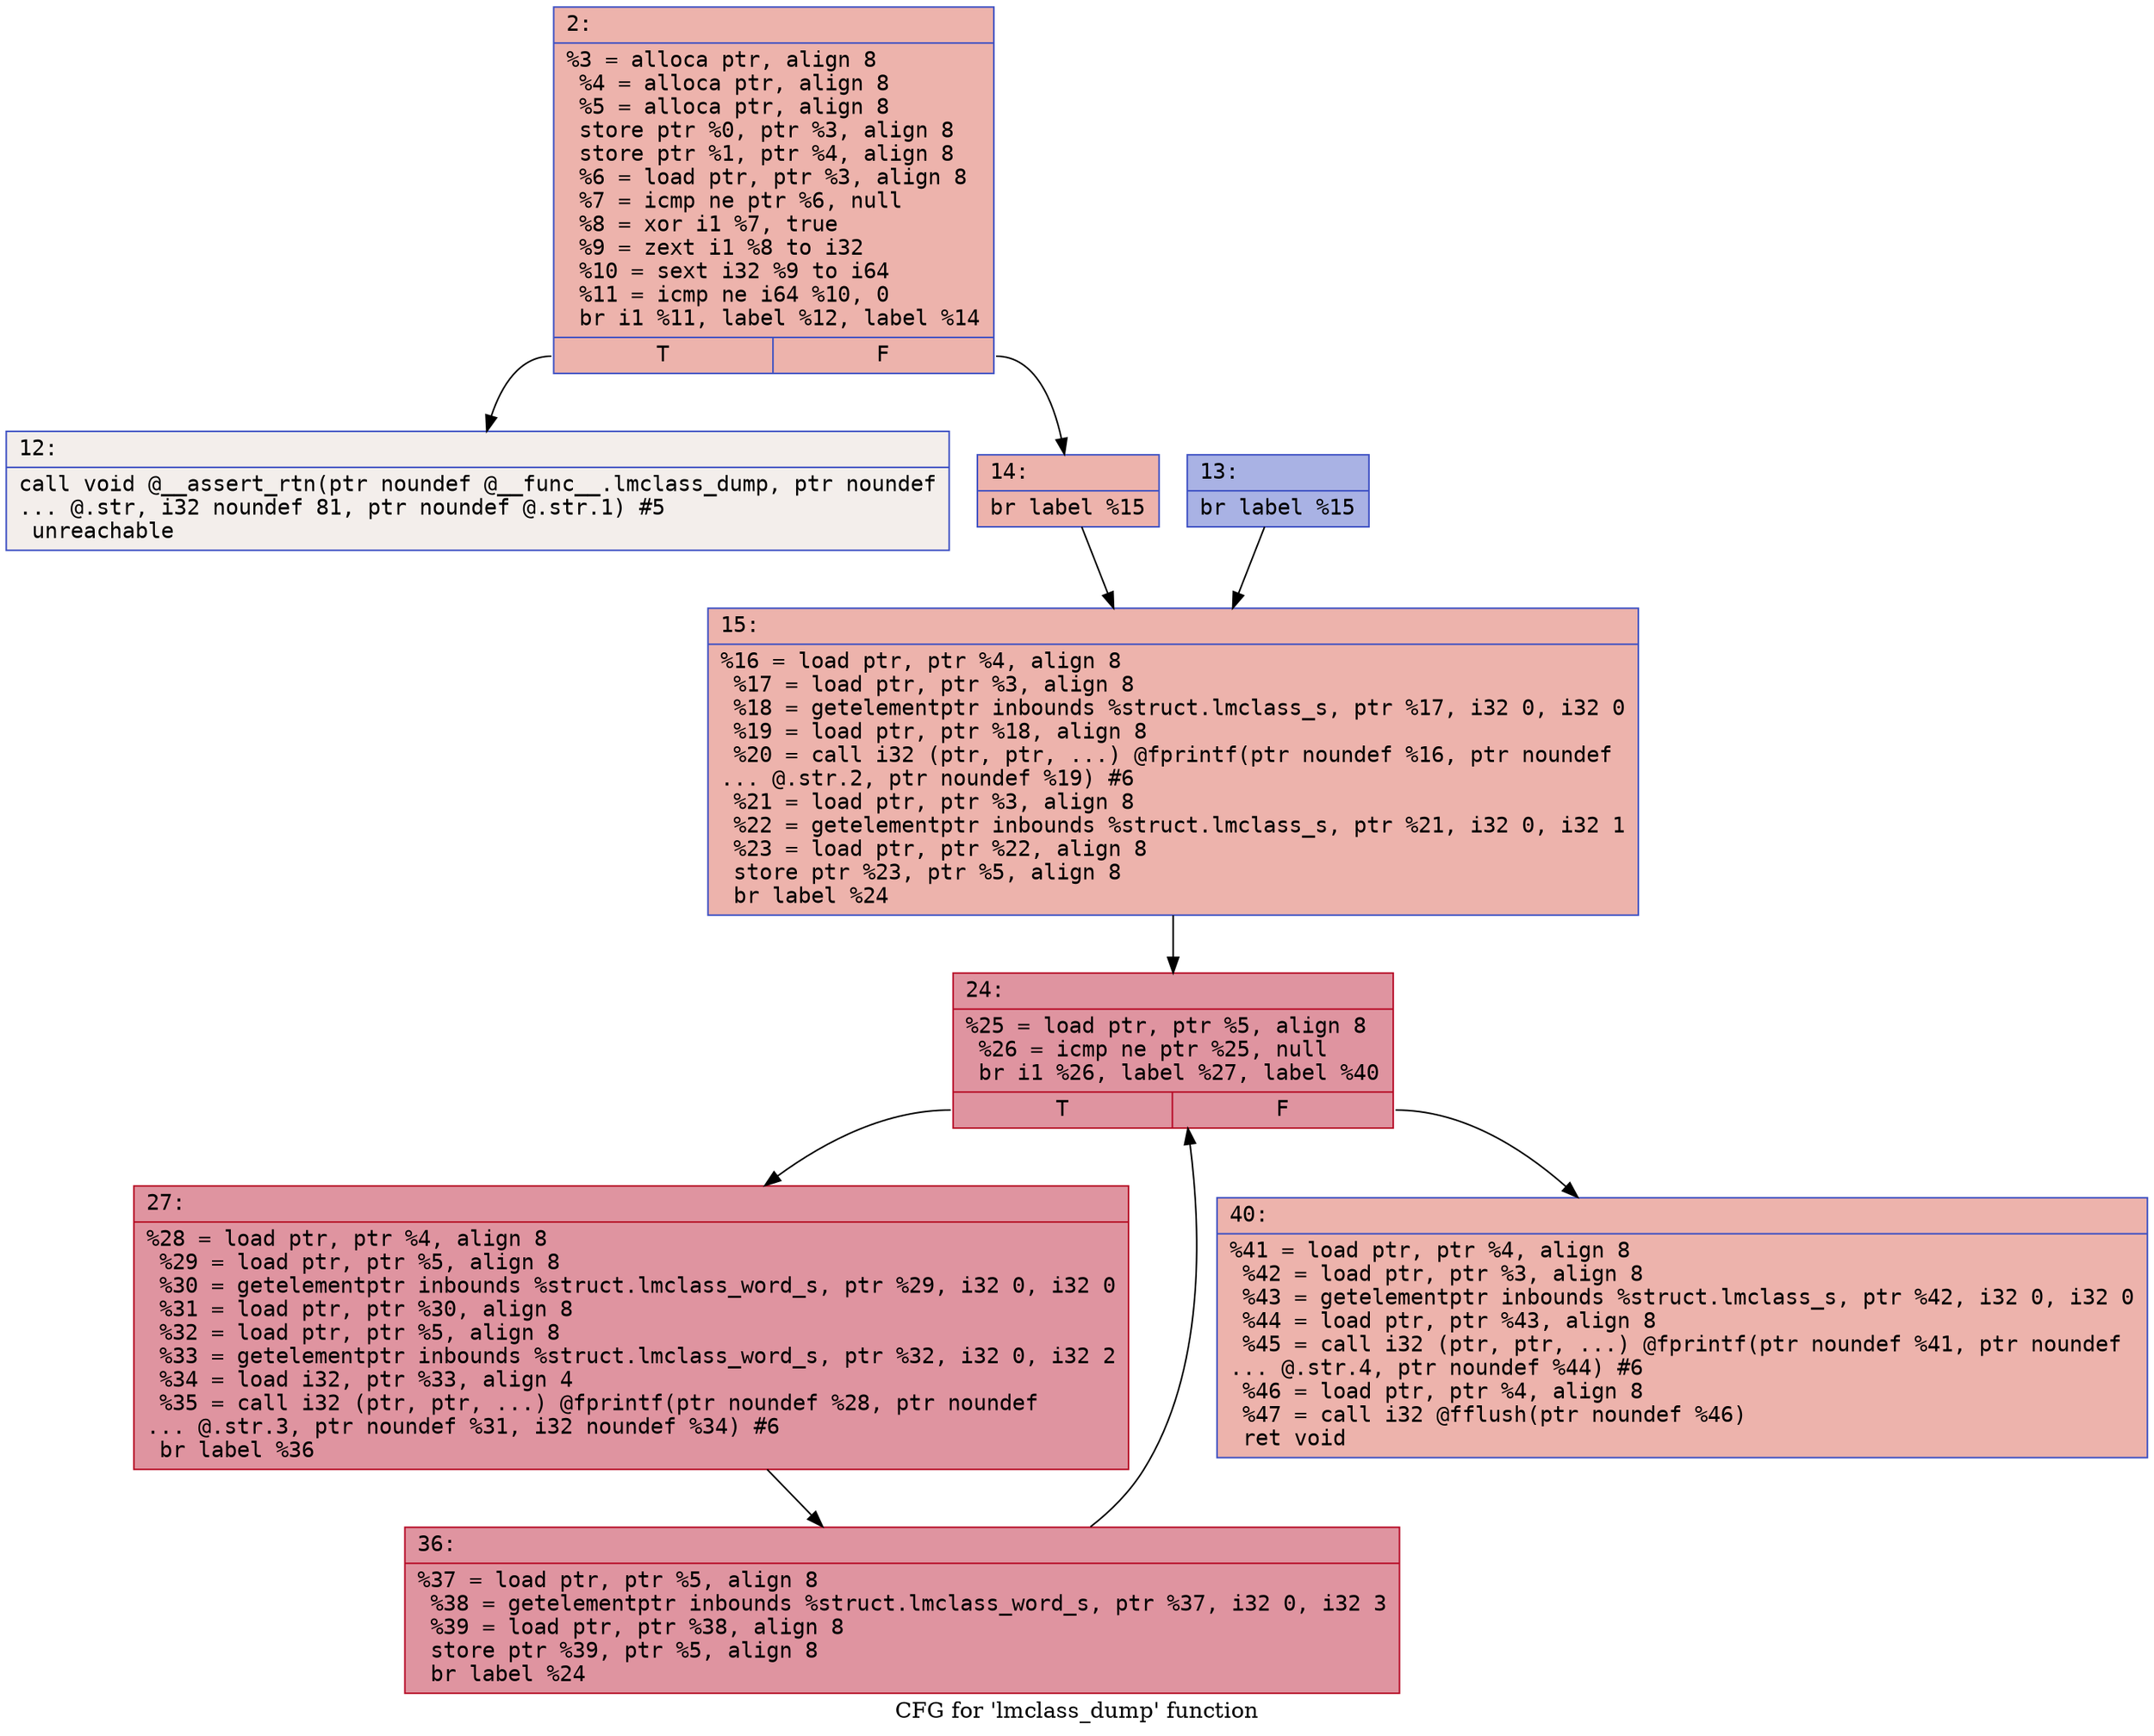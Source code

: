 digraph "CFG for 'lmclass_dump' function" {
	label="CFG for 'lmclass_dump' function";

	Node0x600000f7e260 [shape=record,color="#3d50c3ff", style=filled, fillcolor="#d6524470" fontname="Courier",label="{2:\l|  %3 = alloca ptr, align 8\l  %4 = alloca ptr, align 8\l  %5 = alloca ptr, align 8\l  store ptr %0, ptr %3, align 8\l  store ptr %1, ptr %4, align 8\l  %6 = load ptr, ptr %3, align 8\l  %7 = icmp ne ptr %6, null\l  %8 = xor i1 %7, true\l  %9 = zext i1 %8 to i32\l  %10 = sext i32 %9 to i64\l  %11 = icmp ne i64 %10, 0\l  br i1 %11, label %12, label %14\l|{<s0>T|<s1>F}}"];
	Node0x600000f7e260:s0 -> Node0x600000f7e2b0[tooltip="2 -> 12\nProbability 0.00%" ];
	Node0x600000f7e260:s1 -> Node0x600000f7e350[tooltip="2 -> 14\nProbability 100.00%" ];
	Node0x600000f7e2b0 [shape=record,color="#3d50c3ff", style=filled, fillcolor="#e5d8d170" fontname="Courier",label="{12:\l|  call void @__assert_rtn(ptr noundef @__func__.lmclass_dump, ptr noundef\l... @.str, i32 noundef 81, ptr noundef @.str.1) #5\l  unreachable\l}"];
	Node0x600000f7e300 [shape=record,color="#3d50c3ff", style=filled, fillcolor="#3d50c370" fontname="Courier",label="{13:\l|  br label %15\l}"];
	Node0x600000f7e300 -> Node0x600000f7e3a0[tooltip="13 -> 15\nProbability 100.00%" ];
	Node0x600000f7e350 [shape=record,color="#3d50c3ff", style=filled, fillcolor="#d6524470" fontname="Courier",label="{14:\l|  br label %15\l}"];
	Node0x600000f7e350 -> Node0x600000f7e3a0[tooltip="14 -> 15\nProbability 100.00%" ];
	Node0x600000f7e3a0 [shape=record,color="#3d50c3ff", style=filled, fillcolor="#d6524470" fontname="Courier",label="{15:\l|  %16 = load ptr, ptr %4, align 8\l  %17 = load ptr, ptr %3, align 8\l  %18 = getelementptr inbounds %struct.lmclass_s, ptr %17, i32 0, i32 0\l  %19 = load ptr, ptr %18, align 8\l  %20 = call i32 (ptr, ptr, ...) @fprintf(ptr noundef %16, ptr noundef\l... @.str.2, ptr noundef %19) #6\l  %21 = load ptr, ptr %3, align 8\l  %22 = getelementptr inbounds %struct.lmclass_s, ptr %21, i32 0, i32 1\l  %23 = load ptr, ptr %22, align 8\l  store ptr %23, ptr %5, align 8\l  br label %24\l}"];
	Node0x600000f7e3a0 -> Node0x600000f7e3f0[tooltip="15 -> 24\nProbability 100.00%" ];
	Node0x600000f7e3f0 [shape=record,color="#b70d28ff", style=filled, fillcolor="#b70d2870" fontname="Courier",label="{24:\l|  %25 = load ptr, ptr %5, align 8\l  %26 = icmp ne ptr %25, null\l  br i1 %26, label %27, label %40\l|{<s0>T|<s1>F}}"];
	Node0x600000f7e3f0:s0 -> Node0x600000f7e440[tooltip="24 -> 27\nProbability 96.88%" ];
	Node0x600000f7e3f0:s1 -> Node0x600000f7e4e0[tooltip="24 -> 40\nProbability 3.12%" ];
	Node0x600000f7e440 [shape=record,color="#b70d28ff", style=filled, fillcolor="#b70d2870" fontname="Courier",label="{27:\l|  %28 = load ptr, ptr %4, align 8\l  %29 = load ptr, ptr %5, align 8\l  %30 = getelementptr inbounds %struct.lmclass_word_s, ptr %29, i32 0, i32 0\l  %31 = load ptr, ptr %30, align 8\l  %32 = load ptr, ptr %5, align 8\l  %33 = getelementptr inbounds %struct.lmclass_word_s, ptr %32, i32 0, i32 2\l  %34 = load i32, ptr %33, align 4\l  %35 = call i32 (ptr, ptr, ...) @fprintf(ptr noundef %28, ptr noundef\l... @.str.3, ptr noundef %31, i32 noundef %34) #6\l  br label %36\l}"];
	Node0x600000f7e440 -> Node0x600000f7e490[tooltip="27 -> 36\nProbability 100.00%" ];
	Node0x600000f7e490 [shape=record,color="#b70d28ff", style=filled, fillcolor="#b70d2870" fontname="Courier",label="{36:\l|  %37 = load ptr, ptr %5, align 8\l  %38 = getelementptr inbounds %struct.lmclass_word_s, ptr %37, i32 0, i32 3\l  %39 = load ptr, ptr %38, align 8\l  store ptr %39, ptr %5, align 8\l  br label %24\l}"];
	Node0x600000f7e490 -> Node0x600000f7e3f0[tooltip="36 -> 24\nProbability 100.00%" ];
	Node0x600000f7e4e0 [shape=record,color="#3d50c3ff", style=filled, fillcolor="#d6524470" fontname="Courier",label="{40:\l|  %41 = load ptr, ptr %4, align 8\l  %42 = load ptr, ptr %3, align 8\l  %43 = getelementptr inbounds %struct.lmclass_s, ptr %42, i32 0, i32 0\l  %44 = load ptr, ptr %43, align 8\l  %45 = call i32 (ptr, ptr, ...) @fprintf(ptr noundef %41, ptr noundef\l... @.str.4, ptr noundef %44) #6\l  %46 = load ptr, ptr %4, align 8\l  %47 = call i32 @fflush(ptr noundef %46)\l  ret void\l}"];
}
